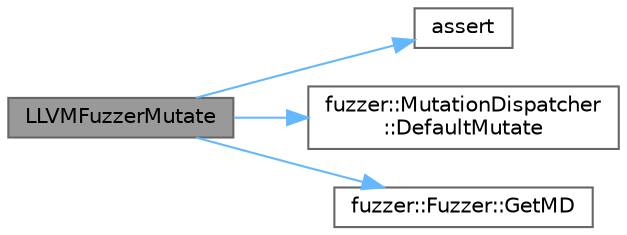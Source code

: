 digraph "LLVMFuzzerMutate"
{
 // LATEX_PDF_SIZE
  bgcolor="transparent";
  edge [fontname=Helvetica,fontsize=10,labelfontname=Helvetica,labelfontsize=10];
  node [fontname=Helvetica,fontsize=10,shape=box,height=0.2,width=0.4];
  rankdir="LR";
  Node1 [id="Node000001",label="LLVMFuzzerMutate",height=0.2,width=0.4,color="gray40", fillcolor="grey60", style="filled", fontcolor="black",tooltip=" "];
  Node1 -> Node2 [id="edge1_Node000001_Node000002",color="steelblue1",style="solid",tooltip=" "];
  Node2 [id="Node000002",label="assert",height=0.2,width=0.4,color="grey40", fillcolor="white", style="filled",URL="$_fuzzer_trace_p_c_8cpp.html#aa099297e8e2ed3ff1bcc3de3ff413238",tooltip=" "];
  Node1 -> Node3 [id="edge2_Node000001_Node000003",color="steelblue1",style="solid",tooltip=" "];
  Node3 [id="Node000003",label="fuzzer::MutationDispatcher\l::DefaultMutate",height=0.2,width=0.4,color="grey40", fillcolor="white", style="filled",URL="$classfuzzer_1_1_mutation_dispatcher.html#a8c0a901b3167282ed07de767de9ed01f",tooltip=" "];
  Node1 -> Node4 [id="edge3_Node000001_Node000004",color="steelblue1",style="solid",tooltip=" "];
  Node4 [id="Node000004",label="fuzzer::Fuzzer::GetMD",height=0.2,width=0.4,color="grey40", fillcolor="white", style="filled",URL="$classfuzzer_1_1_fuzzer.html#a8b8d0ef2f5292085afb55957ac513b24",tooltip=" "];
}
